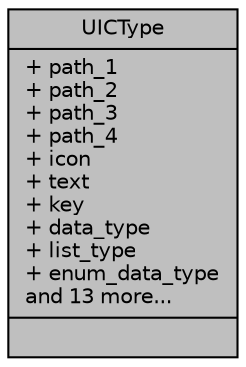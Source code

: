 digraph "UICType"
{
 // INTERACTIVE_SVG=YES
 // LATEX_PDF_SIZE
  edge [fontname="Helvetica",fontsize="10",labelfontname="Helvetica",labelfontsize="10"];
  node [fontname="Helvetica",fontsize="10",shape=record];
  Node1 [label="{UICType\n|+ path_1\l+ path_2\l+ path_3\l+ path_4\l+ icon\l+ text\l+ key\l+ data_type\l+ list_type\l+ enum_data_type\land 13 more...\l|}",height=0.2,width=0.4,color="black", fillcolor="grey75", style="filled", fontcolor="black",tooltip=" "];
}

